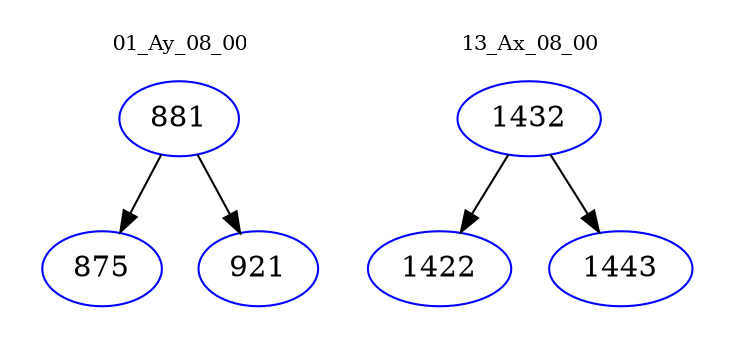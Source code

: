digraph{
subgraph cluster_0 {
color = white
label = "01_Ay_08_00";
fontsize=10;
T0_881 [label="881", color="blue"]
T0_881 -> T0_875 [color="black"]
T0_875 [label="875", color="blue"]
T0_881 -> T0_921 [color="black"]
T0_921 [label="921", color="blue"]
}
subgraph cluster_1 {
color = white
label = "13_Ax_08_00";
fontsize=10;
T1_1432 [label="1432", color="blue"]
T1_1432 -> T1_1422 [color="black"]
T1_1422 [label="1422", color="blue"]
T1_1432 -> T1_1443 [color="black"]
T1_1443 [label="1443", color="blue"]
}
}
